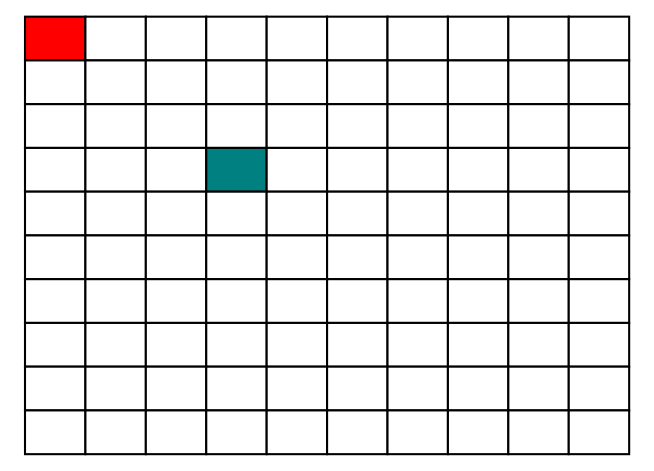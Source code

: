 
            digraph {
    node [shape=plaintext]
    rankdir=TB
    
    A [label=<
      <table BORDER="0" CELLBORDER="1" CELLSPACING="0">
        
            <tr><td bgcolor="red">     </td><td bgcolor="white">     </td><td bgcolor="white">     </td><td bgcolor="white">     </td><td bgcolor="white">     </td><td bgcolor="white">     </td><td bgcolor="white">     </td><td bgcolor="white">     </td><td bgcolor="white">     </td><td bgcolor="white">     </td></tr><tr><td bgcolor="white">     </td><td bgcolor="white">     </td><td bgcolor="white">     </td><td bgcolor="white">     </td><td bgcolor="white">     </td><td bgcolor="white">     </td><td bgcolor="white">     </td><td bgcolor="white">     </td><td bgcolor="white">     </td><td bgcolor="white">     </td></tr><tr><td bgcolor="white">     </td><td bgcolor="white">     </td><td bgcolor="white">     </td><td bgcolor="white">     </td><td bgcolor="white">     </td><td bgcolor="white">     </td><td bgcolor="white">     </td><td bgcolor="white">     </td><td bgcolor="white">     </td><td bgcolor="white">     </td></tr><tr><td bgcolor="white">     </td><td bgcolor="white">     </td><td bgcolor="white">     </td><td bgcolor="teal">     </td><td bgcolor="white">     </td><td bgcolor="white">     </td><td bgcolor="white">     </td><td bgcolor="white">     </td><td bgcolor="white">     </td><td bgcolor="white">     </td></tr><tr><td bgcolor="white">     </td><td bgcolor="white">     </td><td bgcolor="white">     </td><td bgcolor="white">     </td><td bgcolor="white">     </td><td bgcolor="white">     </td><td bgcolor="white">     </td><td bgcolor="white">     </td><td bgcolor="white">     </td><td bgcolor="white">     </td></tr><tr><td bgcolor="white">     </td><td bgcolor="white">     </td><td bgcolor="white">     </td><td bgcolor="white">     </td><td bgcolor="white">     </td><td bgcolor="white">     </td><td bgcolor="white">     </td><td bgcolor="white">     </td><td bgcolor="white">     </td><td bgcolor="white">     </td></tr><tr><td bgcolor="white">     </td><td bgcolor="white">     </td><td bgcolor="white">     </td><td bgcolor="white">     </td><td bgcolor="white">     </td><td bgcolor="white">     </td><td bgcolor="white">     </td><td bgcolor="white">     </td><td bgcolor="white">     </td><td bgcolor="white">     </td></tr><tr><td bgcolor="white">     </td><td bgcolor="white">     </td><td bgcolor="white">     </td><td bgcolor="white">     </td><td bgcolor="white">     </td><td bgcolor="white">     </td><td bgcolor="white">     </td><td bgcolor="white">     </td><td bgcolor="white">     </td><td bgcolor="white">     </td></tr><tr><td bgcolor="white">     </td><td bgcolor="white">     </td><td bgcolor="white">     </td><td bgcolor="white">     </td><td bgcolor="white">     </td><td bgcolor="white">     </td><td bgcolor="white">     </td><td bgcolor="white">     </td><td bgcolor="white">     </td><td bgcolor="white">     </td></tr><tr><td bgcolor="white">     </td><td bgcolor="white">     </td><td bgcolor="white">     </td><td bgcolor="white">     </td><td bgcolor="white">     </td><td bgcolor="white">     </td><td bgcolor="white">     </td><td bgcolor="white">     </td><td bgcolor="white">     </td><td bgcolor="white">     </td></tr> </table>
        > ]

        }
        